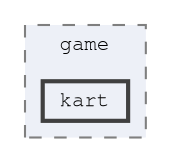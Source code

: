 digraph "source/game/kart"
{
 // LATEX_PDF_SIZE
  bgcolor="transparent";
  edge [fontname=FreeMono,fontsize=10,labelfontname=FreeMono,labelfontsize=10];
  node [fontname=FreeMono,fontsize=10,shape=box,height=0.2,width=0.4];
  compound=true
  subgraph clusterdir_9ea5017e8fa7189fb9af6fe82af05461 {
    graph [ bgcolor="#edf0f7", pencolor="grey50", label="game", fontname=FreeMono,fontsize=10 style="filled,dashed", URL="dir_9ea5017e8fa7189fb9af6fe82af05461.html",tooltip=""]
  dir_08f2e9109a3e9d1a5838c3cb9dd65cd4 [label="kart", fillcolor="#edf0f7", color="grey25", style="filled,bold", URL="dir_08f2e9109a3e9d1a5838c3cb9dd65cd4.html",tooltip=""];
  }
}
